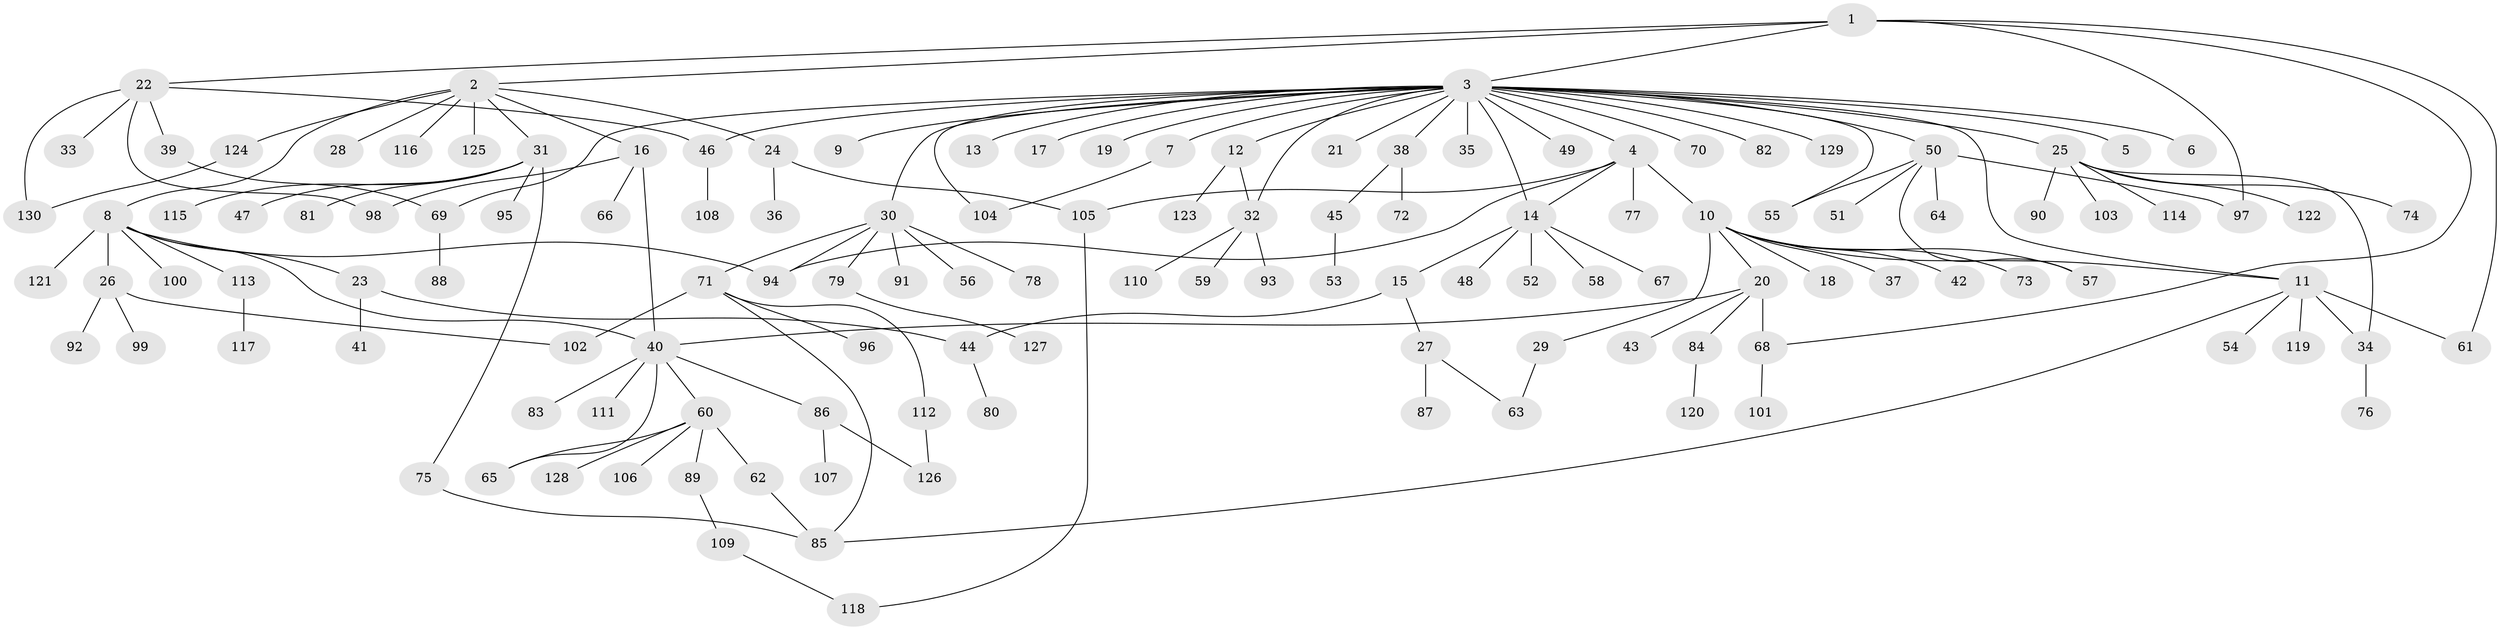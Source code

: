 // coarse degree distribution, {18: 0.015384615384615385, 1: 0.8923076923076924, 19: 0.015384615384615385, 22: 0.015384615384615385, 3: 0.015384615384615385, 2: 0.015384615384615385, 6: 0.03076923076923077}
// Generated by graph-tools (version 1.1) at 2025/51/03/04/25 21:51:41]
// undirected, 130 vertices, 157 edges
graph export_dot {
graph [start="1"]
  node [color=gray90,style=filled];
  1;
  2;
  3;
  4;
  5;
  6;
  7;
  8;
  9;
  10;
  11;
  12;
  13;
  14;
  15;
  16;
  17;
  18;
  19;
  20;
  21;
  22;
  23;
  24;
  25;
  26;
  27;
  28;
  29;
  30;
  31;
  32;
  33;
  34;
  35;
  36;
  37;
  38;
  39;
  40;
  41;
  42;
  43;
  44;
  45;
  46;
  47;
  48;
  49;
  50;
  51;
  52;
  53;
  54;
  55;
  56;
  57;
  58;
  59;
  60;
  61;
  62;
  63;
  64;
  65;
  66;
  67;
  68;
  69;
  70;
  71;
  72;
  73;
  74;
  75;
  76;
  77;
  78;
  79;
  80;
  81;
  82;
  83;
  84;
  85;
  86;
  87;
  88;
  89;
  90;
  91;
  92;
  93;
  94;
  95;
  96;
  97;
  98;
  99;
  100;
  101;
  102;
  103;
  104;
  105;
  106;
  107;
  108;
  109;
  110;
  111;
  112;
  113;
  114;
  115;
  116;
  117;
  118;
  119;
  120;
  121;
  122;
  123;
  124;
  125;
  126;
  127;
  128;
  129;
  130;
  1 -- 2;
  1 -- 3;
  1 -- 22;
  1 -- 61;
  1 -- 68;
  1 -- 97;
  2 -- 8;
  2 -- 16;
  2 -- 24;
  2 -- 28;
  2 -- 31;
  2 -- 116;
  2 -- 124;
  2 -- 125;
  3 -- 4;
  3 -- 5;
  3 -- 6;
  3 -- 7;
  3 -- 9;
  3 -- 11;
  3 -- 12;
  3 -- 13;
  3 -- 14;
  3 -- 17;
  3 -- 19;
  3 -- 21;
  3 -- 25;
  3 -- 30;
  3 -- 32;
  3 -- 35;
  3 -- 38;
  3 -- 46;
  3 -- 49;
  3 -- 50;
  3 -- 55;
  3 -- 69;
  3 -- 70;
  3 -- 82;
  3 -- 104;
  3 -- 129;
  4 -- 10;
  4 -- 14;
  4 -- 77;
  4 -- 94;
  4 -- 105;
  7 -- 104;
  8 -- 23;
  8 -- 26;
  8 -- 40;
  8 -- 94;
  8 -- 100;
  8 -- 113;
  8 -- 121;
  10 -- 11;
  10 -- 18;
  10 -- 20;
  10 -- 29;
  10 -- 37;
  10 -- 42;
  10 -- 57;
  10 -- 73;
  11 -- 34;
  11 -- 54;
  11 -- 61;
  11 -- 85;
  11 -- 119;
  12 -- 32;
  12 -- 123;
  14 -- 15;
  14 -- 48;
  14 -- 52;
  14 -- 58;
  14 -- 67;
  15 -- 27;
  15 -- 44;
  16 -- 40;
  16 -- 66;
  16 -- 98;
  20 -- 40;
  20 -- 43;
  20 -- 68;
  20 -- 84;
  22 -- 33;
  22 -- 39;
  22 -- 46;
  22 -- 98;
  22 -- 130;
  23 -- 41;
  23 -- 44;
  24 -- 36;
  24 -- 105;
  25 -- 34;
  25 -- 74;
  25 -- 90;
  25 -- 103;
  25 -- 114;
  25 -- 122;
  26 -- 92;
  26 -- 99;
  26 -- 102;
  27 -- 63;
  27 -- 87;
  29 -- 63;
  30 -- 56;
  30 -- 71;
  30 -- 78;
  30 -- 79;
  30 -- 91;
  30 -- 94;
  31 -- 47;
  31 -- 75;
  31 -- 81;
  31 -- 95;
  31 -- 115;
  32 -- 59;
  32 -- 93;
  32 -- 110;
  34 -- 76;
  38 -- 45;
  38 -- 72;
  39 -- 69;
  40 -- 60;
  40 -- 65;
  40 -- 83;
  40 -- 86;
  40 -- 111;
  44 -- 80;
  45 -- 53;
  46 -- 108;
  50 -- 51;
  50 -- 55;
  50 -- 57;
  50 -- 64;
  50 -- 97;
  60 -- 62;
  60 -- 65;
  60 -- 89;
  60 -- 106;
  60 -- 128;
  62 -- 85;
  68 -- 101;
  69 -- 88;
  71 -- 85;
  71 -- 96;
  71 -- 102;
  71 -- 112;
  75 -- 85;
  79 -- 127;
  84 -- 120;
  86 -- 107;
  86 -- 126;
  89 -- 109;
  105 -- 118;
  109 -- 118;
  112 -- 126;
  113 -- 117;
  124 -- 130;
}
